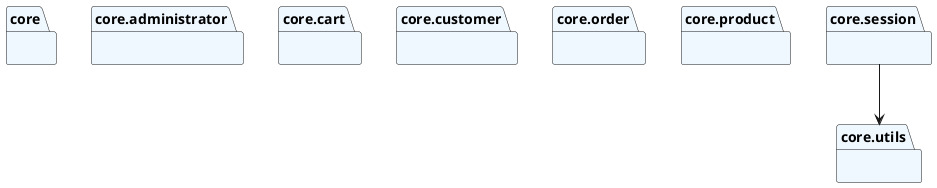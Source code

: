 @startuml packages
set namespaceSeparator none
package "core" as core #aliceblue {
}
package "core.administrator" as core.administrator #aliceblue {
}
package "core.cart" as core.cart #aliceblue {
}
package "core.customer" as core.customer #aliceblue {
}
package "core.order" as core.order #aliceblue {
}
package "core.product" as core.product #aliceblue {
}
package "core.session" as core.session #aliceblue {
}
package "core.utils" as core.utils #aliceblue {
}
core.session --> core.utils
@enduml
